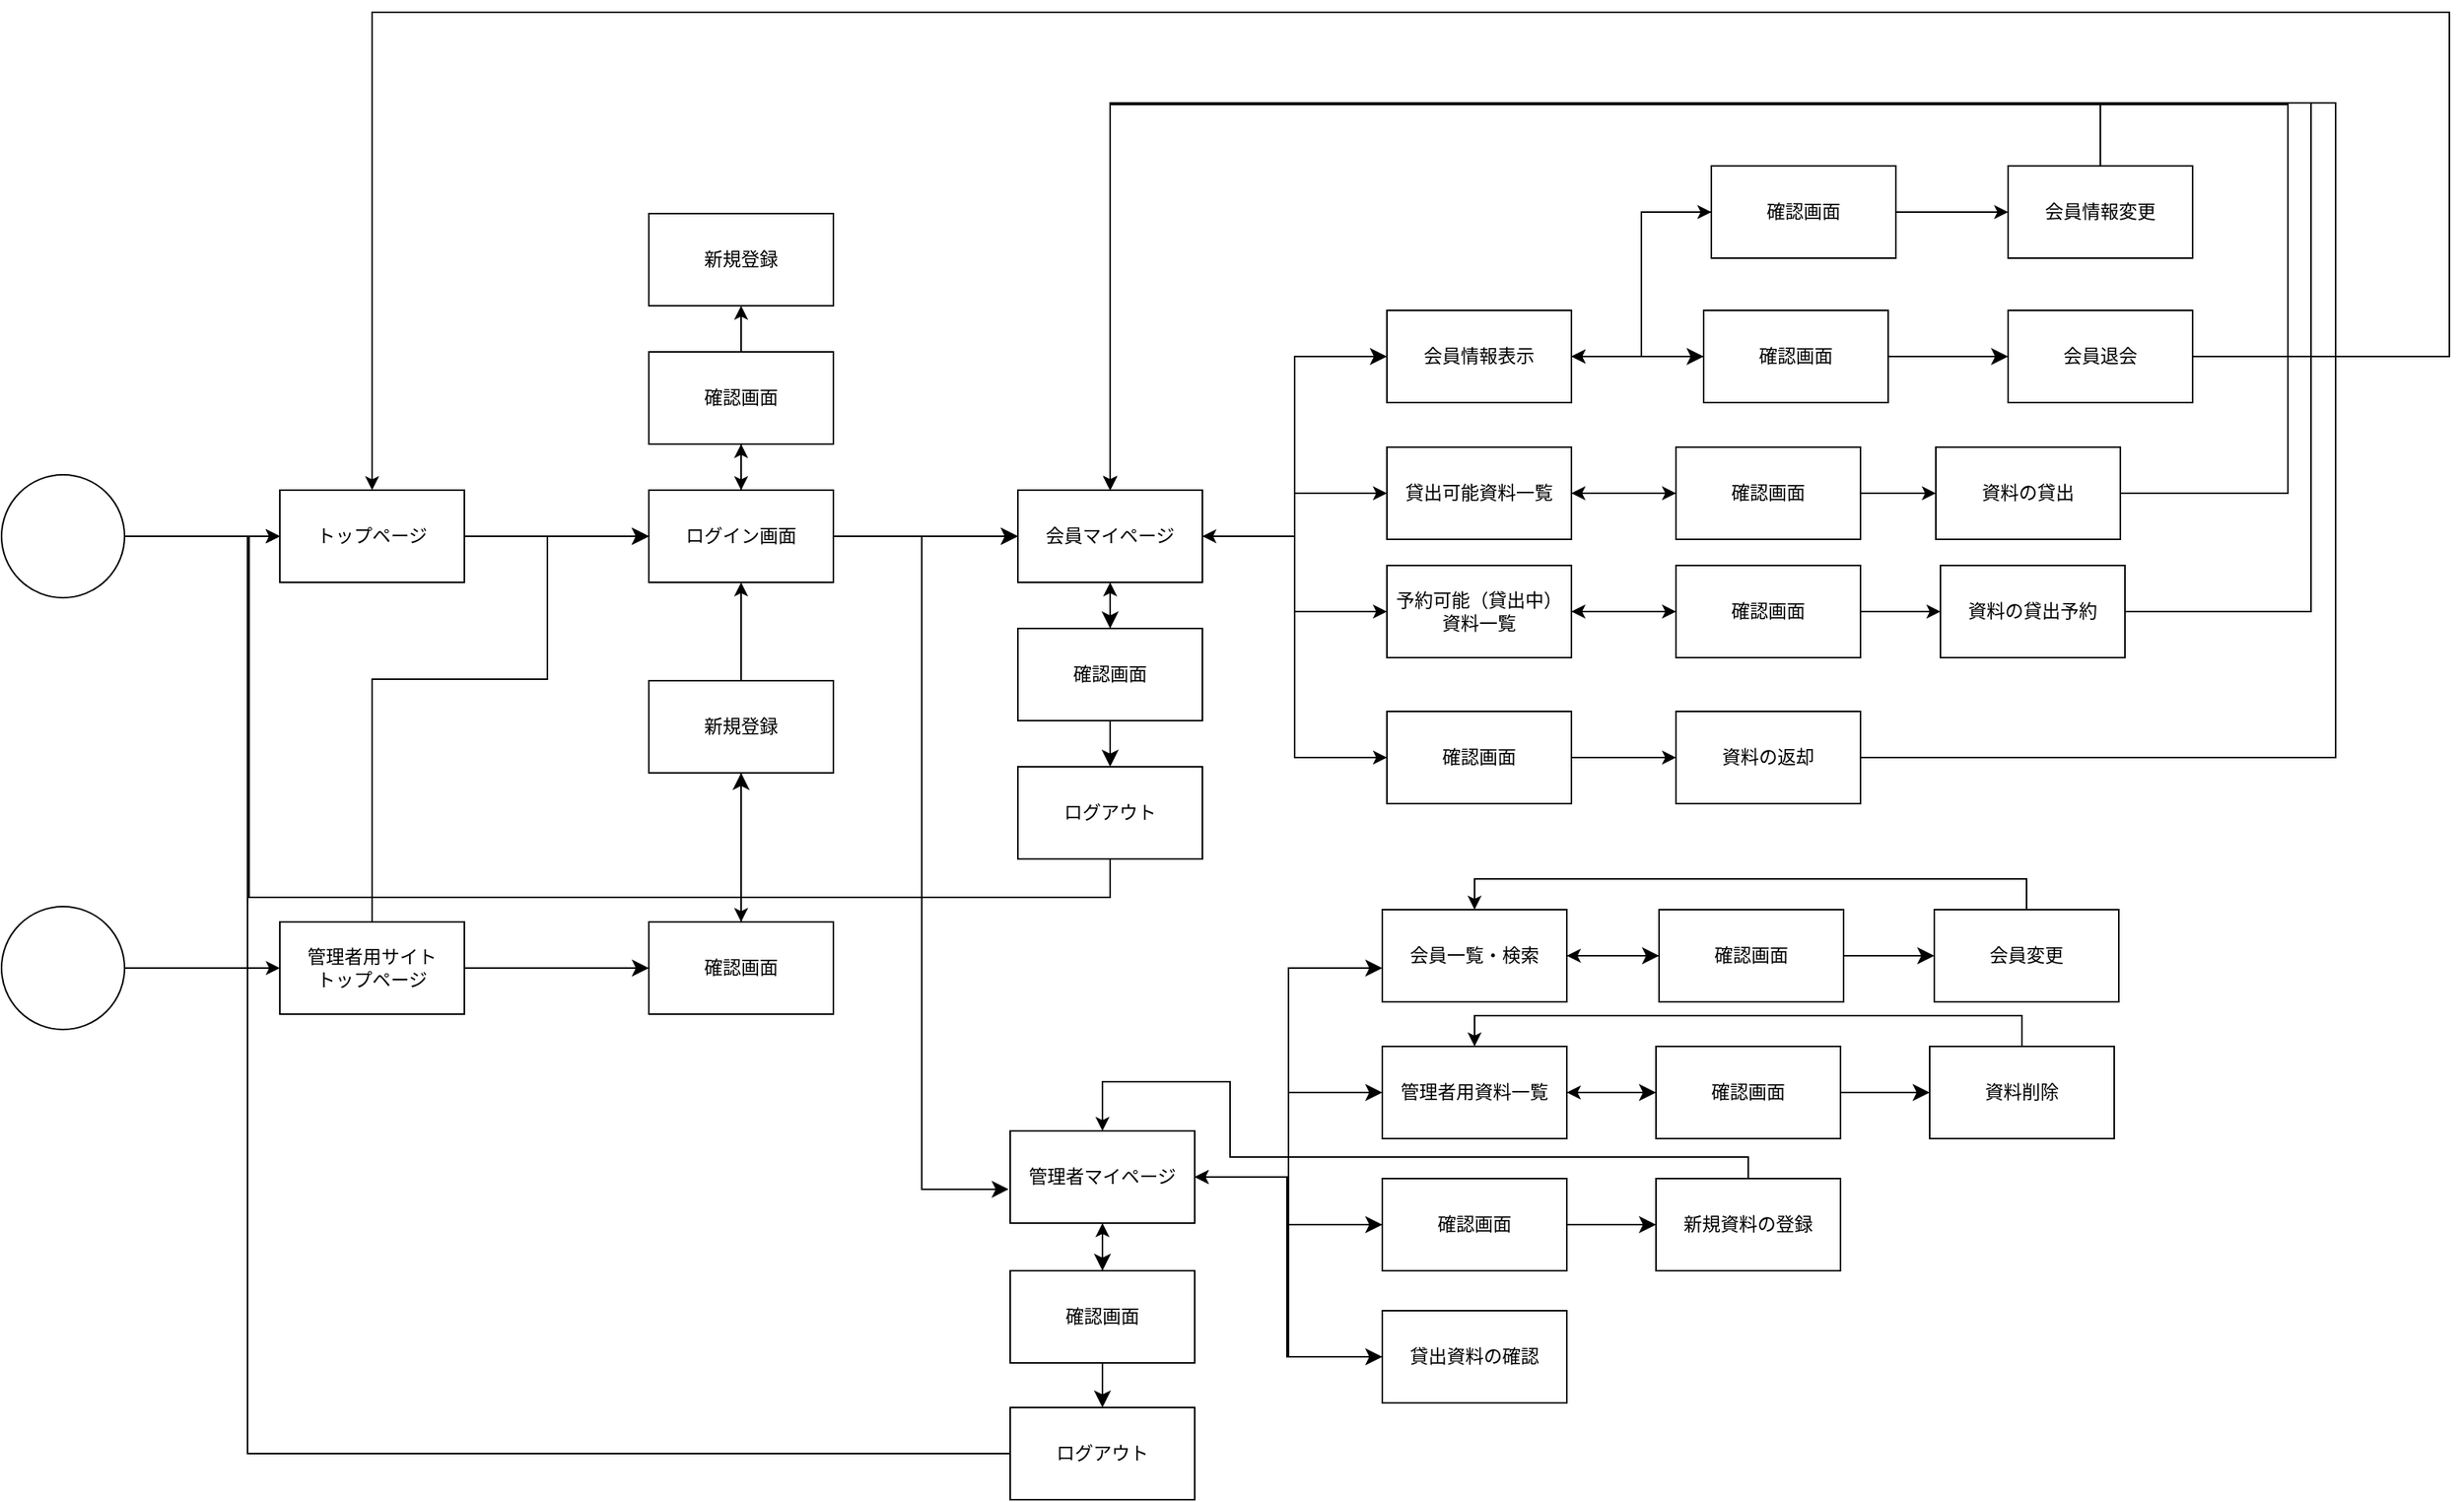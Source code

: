 <mxfile version="26.2.14" pages="2">
  <diagram id="YX1dF4yP9kPAs0JcNRqV" name="ページ2">
    <mxGraphModel dx="2729" dy="1531" grid="0" gridSize="10" guides="1" tooltips="1" connect="1" arrows="1" fold="1" page="0" pageScale="1" pageWidth="827" pageHeight="1169" math="0" shadow="0">
      <root>
        <mxCell id="0" />
        <mxCell id="1" parent="0" />
        <mxCell id="2FRBLxLkD3UA-yYKwbmo-3" value="" style="edgeStyle=none;curved=1;rounded=0;orthogonalLoop=1;jettySize=auto;html=1;fontSize=12;startSize=8;endSize=8;" parent="1" source="2FRBLxLkD3UA-yYKwbmo-1" target="2FRBLxLkD3UA-yYKwbmo-2" edge="1">
          <mxGeometry relative="1" as="geometry" />
        </mxCell>
        <mxCell id="2FRBLxLkD3UA-yYKwbmo-11" value="" style="edgeStyle=none;curved=1;rounded=0;orthogonalLoop=1;jettySize=auto;html=1;fontSize=12;startSize=8;endSize=8;" parent="1" source="2FRBLxLkD3UA-yYKwbmo-1" target="2FRBLxLkD3UA-yYKwbmo-2" edge="1">
          <mxGeometry relative="1" as="geometry" />
        </mxCell>
        <mxCell id="2FRBLxLkD3UA-yYKwbmo-1" value="トップページ" style="rounded=0;whiteSpace=wrap;html=1;" parent="1" vertex="1">
          <mxGeometry x="-105" y="-19" width="120" height="60" as="geometry" />
        </mxCell>
        <mxCell id="2FRBLxLkD3UA-yYKwbmo-5" value="" style="edgeStyle=none;curved=1;rounded=0;orthogonalLoop=1;jettySize=auto;html=1;fontSize=12;startSize=8;endSize=8;" parent="1" source="2FRBLxLkD3UA-yYKwbmo-2" target="2FRBLxLkD3UA-yYKwbmo-4" edge="1">
          <mxGeometry relative="1" as="geometry" />
        </mxCell>
        <mxCell id="2FRBLxLkD3UA-yYKwbmo-10" value="" style="edgeStyle=none;curved=1;rounded=0;orthogonalLoop=1;jettySize=auto;html=1;fontSize=12;startSize=8;endSize=8;" parent="1" source="2FRBLxLkD3UA-yYKwbmo-2" target="2FRBLxLkD3UA-yYKwbmo-4" edge="1">
          <mxGeometry relative="1" as="geometry" />
        </mxCell>
        <mxCell id="CTRfCwyjBmZvlhhYGnhj-38" style="edgeStyle=orthogonalEdgeStyle;rounded=0;orthogonalLoop=1;jettySize=auto;html=1;exitX=0.5;exitY=0;exitDx=0;exitDy=0;entryX=0.5;entryY=1;entryDx=0;entryDy=0;" parent="1" source="2FRBLxLkD3UA-yYKwbmo-2" target="CTRfCwyjBmZvlhhYGnhj-35" edge="1">
          <mxGeometry relative="1" as="geometry" />
        </mxCell>
        <mxCell id="CTRfCwyjBmZvlhhYGnhj-66" style="edgeStyle=orthogonalEdgeStyle;rounded=0;orthogonalLoop=1;jettySize=auto;html=1;entryX=0.5;entryY=0;entryDx=0;entryDy=0;" parent="1" source="2FRBLxLkD3UA-yYKwbmo-19" target="CTRfCwyjBmZvlhhYGnhj-63" edge="1">
          <mxGeometry relative="1" as="geometry" />
        </mxCell>
        <mxCell id="2FRBLxLkD3UA-yYKwbmo-2" value="ログイン画面" style="rounded=0;whiteSpace=wrap;html=1;" parent="1" vertex="1">
          <mxGeometry x="135" y="-19" width="120" height="60" as="geometry" />
        </mxCell>
        <mxCell id="2FRBLxLkD3UA-yYKwbmo-27" style="edgeStyle=orthogonalEdgeStyle;rounded=0;orthogonalLoop=1;jettySize=auto;html=1;entryX=0;entryY=0.5;entryDx=0;entryDy=0;fontSize=12;startSize=8;endSize=8;" parent="1" source="2FRBLxLkD3UA-yYKwbmo-4" target="2FRBLxLkD3UA-yYKwbmo-23" edge="1">
          <mxGeometry relative="1" as="geometry" />
        </mxCell>
        <mxCell id="2FRBLxLkD3UA-yYKwbmo-48" value="" style="edgeStyle=none;curved=1;rounded=0;orthogonalLoop=1;jettySize=auto;html=1;fontSize=12;startSize=8;endSize=8;" parent="1" source="CTRfCwyjBmZvlhhYGnhj-29" target="2FRBLxLkD3UA-yYKwbmo-47" edge="1">
          <mxGeometry relative="1" as="geometry" />
        </mxCell>
        <mxCell id="nkCOuQzr5vi76vkm7VvR-6" style="edgeStyle=orthogonalEdgeStyle;rounded=0;orthogonalLoop=1;jettySize=auto;html=1;entryX=0;entryY=0.5;entryDx=0;entryDy=0;" parent="1" source="2FRBLxLkD3UA-yYKwbmo-4" target="nkCOuQzr5vi76vkm7VvR-5" edge="1">
          <mxGeometry relative="1" as="geometry" />
        </mxCell>
        <mxCell id="CTRfCwyjBmZvlhhYGnhj-4" style="edgeStyle=orthogonalEdgeStyle;rounded=0;orthogonalLoop=1;jettySize=auto;html=1;entryX=0;entryY=0.5;entryDx=0;entryDy=0;" parent="1" source="2FRBLxLkD3UA-yYKwbmo-4" target="CTRfCwyjBmZvlhhYGnhj-3" edge="1">
          <mxGeometry relative="1" as="geometry" />
        </mxCell>
        <mxCell id="CTRfCwyjBmZvlhhYGnhj-33" style="edgeStyle=orthogonalEdgeStyle;rounded=0;orthogonalLoop=1;jettySize=auto;html=1;entryX=0;entryY=0.5;entryDx=0;entryDy=0;" parent="1" source="2FRBLxLkD3UA-yYKwbmo-4" target="CTRfCwyjBmZvlhhYGnhj-31" edge="1">
          <mxGeometry relative="1" as="geometry" />
        </mxCell>
        <mxCell id="2FRBLxLkD3UA-yYKwbmo-4" value="会員マイページ" style="rounded=0;whiteSpace=wrap;html=1;" parent="1" vertex="1">
          <mxGeometry x="375" y="-19" width="120" height="60" as="geometry" />
        </mxCell>
        <mxCell id="2FRBLxLkD3UA-yYKwbmo-29" value="" style="edgeStyle=orthogonalEdgeStyle;rounded=0;orthogonalLoop=1;jettySize=auto;html=1;fontSize=12;startSize=8;endSize=8;" parent="1" source="2FRBLxLkD3UA-yYKwbmo-6" target="2FRBLxLkD3UA-yYKwbmo-28" edge="1">
          <mxGeometry relative="1" as="geometry">
            <Array as="points">
              <mxPoint x="551" y="428" />
              <mxPoint x="551" y="292" />
            </Array>
          </mxGeometry>
        </mxCell>
        <mxCell id="2FRBLxLkD3UA-yYKwbmo-38" value="" style="edgeStyle=orthogonalEdgeStyle;rounded=0;orthogonalLoop=1;jettySize=auto;html=1;fontSize=12;startSize=8;endSize=8;" parent="1" source="CTRfCwyjBmZvlhhYGnhj-21" target="2FRBLxLkD3UA-yYKwbmo-37" edge="1">
          <mxGeometry relative="1" as="geometry" />
        </mxCell>
        <mxCell id="2FRBLxLkD3UA-yYKwbmo-40" value="" style="edgeStyle=orthogonalEdgeStyle;rounded=0;orthogonalLoop=1;jettySize=auto;html=1;fontSize=12;startSize=8;endSize=8;" parent="1" source="2FRBLxLkD3UA-yYKwbmo-6" target="2FRBLxLkD3UA-yYKwbmo-39" edge="1">
          <mxGeometry relative="1" as="geometry">
            <Array as="points">
              <mxPoint x="550" y="428" />
              <mxPoint x="550" y="545" />
            </Array>
          </mxGeometry>
        </mxCell>
        <mxCell id="2FRBLxLkD3UA-yYKwbmo-42" value="" style="edgeStyle=orthogonalEdgeStyle;rounded=0;orthogonalLoop=1;jettySize=auto;html=1;fontSize=12;startSize=8;endSize=8;" parent="1" source="2FRBLxLkD3UA-yYKwbmo-6" target="2FRBLxLkD3UA-yYKwbmo-41" edge="1">
          <mxGeometry relative="1" as="geometry" />
        </mxCell>
        <mxCell id="2FRBLxLkD3UA-yYKwbmo-50" value="" style="edgeStyle=none;curved=1;rounded=0;orthogonalLoop=1;jettySize=auto;html=1;fontSize=12;startSize=8;endSize=8;" parent="1" source="CTRfCwyjBmZvlhhYGnhj-27" target="2FRBLxLkD3UA-yYKwbmo-49" edge="1">
          <mxGeometry relative="1" as="geometry" />
        </mxCell>
        <mxCell id="2FRBLxLkD3UA-yYKwbmo-6" value="管理者マイページ" style="rounded=0;whiteSpace=wrap;html=1;" parent="1" vertex="1">
          <mxGeometry x="370" y="398" width="120" height="60" as="geometry" />
        </mxCell>
        <mxCell id="2FRBLxLkD3UA-yYKwbmo-7" style="edgeStyle=orthogonalEdgeStyle;rounded=0;orthogonalLoop=1;jettySize=auto;html=1;entryX=-0.008;entryY=0.633;entryDx=0;entryDy=0;entryPerimeter=0;fontSize=12;startSize=8;endSize=8;" parent="1" source="2FRBLxLkD3UA-yYKwbmo-2" target="2FRBLxLkD3UA-yYKwbmo-6" edge="1">
          <mxGeometry relative="1" as="geometry" />
        </mxCell>
        <mxCell id="2FRBLxLkD3UA-yYKwbmo-16" value="新規登録" style="rounded=0;whiteSpace=wrap;html=1;" parent="1" vertex="1">
          <mxGeometry x="135" y="-199" width="120" height="60" as="geometry" />
        </mxCell>
        <mxCell id="2FRBLxLkD3UA-yYKwbmo-20" value="" style="edgeStyle=none;curved=1;rounded=0;orthogonalLoop=1;jettySize=auto;html=1;fontSize=12;startSize=8;endSize=8;" parent="1" source="CTRfCwyjBmZvlhhYGnhj-63" target="2FRBLxLkD3UA-yYKwbmo-19" edge="1">
          <mxGeometry relative="1" as="geometry" />
        </mxCell>
        <mxCell id="nkCOuQzr5vi76vkm7VvR-1" style="edgeStyle=orthogonalEdgeStyle;rounded=0;orthogonalLoop=1;jettySize=auto;html=1;entryX=0;entryY=0.5;entryDx=0;entryDy=0;" parent="1" source="2FRBLxLkD3UA-yYKwbmo-18" target="2FRBLxLkD3UA-yYKwbmo-2" edge="1">
          <mxGeometry relative="1" as="geometry">
            <Array as="points">
              <mxPoint x="-45" y="104" />
              <mxPoint x="69" y="104" />
              <mxPoint x="69" y="11" />
            </Array>
          </mxGeometry>
        </mxCell>
        <mxCell id="2FRBLxLkD3UA-yYKwbmo-18" value="管理者用サイト&lt;div&gt;トップページ&lt;/div&gt;" style="rounded=0;whiteSpace=wrap;html=1;" parent="1" vertex="1">
          <mxGeometry x="-105" y="262" width="120" height="60" as="geometry" />
        </mxCell>
        <mxCell id="2FRBLxLkD3UA-yYKwbmo-46" value="" style="edgeStyle=none;curved=1;rounded=0;orthogonalLoop=1;jettySize=auto;html=1;fontSize=12;startSize=8;endSize=8;" parent="1" source="CTRfCwyjBmZvlhhYGnhj-11" target="2FRBLxLkD3UA-yYKwbmo-45" edge="1">
          <mxGeometry relative="1" as="geometry" />
        </mxCell>
        <mxCell id="CTRfCwyjBmZvlhhYGnhj-14" style="edgeStyle=orthogonalEdgeStyle;rounded=0;orthogonalLoop=1;jettySize=auto;html=1;entryX=0;entryY=0.5;entryDx=0;entryDy=0;" parent="1" source="2FRBLxLkD3UA-yYKwbmo-23" target="CTRfCwyjBmZvlhhYGnhj-12" edge="1">
          <mxGeometry relative="1" as="geometry" />
        </mxCell>
        <mxCell id="2FRBLxLkD3UA-yYKwbmo-23" value="会員情報表示" style="rounded=0;whiteSpace=wrap;html=1;" parent="1" vertex="1">
          <mxGeometry x="615" y="-136" width="120" height="60" as="geometry" />
        </mxCell>
        <mxCell id="2FRBLxLkD3UA-yYKwbmo-52" value="" style="edgeStyle=none;curved=1;rounded=0;orthogonalLoop=1;jettySize=auto;html=1;fontSize=12;startSize=8;endSize=8;" parent="1" source="CTRfCwyjBmZvlhhYGnhj-17" target="2FRBLxLkD3UA-yYKwbmo-51" edge="1">
          <mxGeometry relative="1" as="geometry" />
        </mxCell>
        <mxCell id="2FRBLxLkD3UA-yYKwbmo-28" value="会員一覧・検索" style="rounded=0;whiteSpace=wrap;html=1;" parent="1" vertex="1">
          <mxGeometry x="612" y="254" width="120" height="60" as="geometry" />
        </mxCell>
        <mxCell id="JhhtljujzLR8sYzO6Uc7-9" style="edgeStyle=orthogonalEdgeStyle;rounded=0;orthogonalLoop=1;jettySize=auto;html=1;entryX=0.5;entryY=0;entryDx=0;entryDy=0;" edge="1" parent="1" source="2FRBLxLkD3UA-yYKwbmo-30" target="2FRBLxLkD3UA-yYKwbmo-4">
          <mxGeometry relative="1" as="geometry">
            <Array as="points">
              <mxPoint x="1201" y="-17" />
              <mxPoint x="1201" y="-270" />
              <mxPoint x="435" y="-270" />
            </Array>
          </mxGeometry>
        </mxCell>
        <mxCell id="2FRBLxLkD3UA-yYKwbmo-30" value="資料の貸出" style="rounded=0;whiteSpace=wrap;html=1;" parent="1" vertex="1">
          <mxGeometry x="972" y="-47" width="120" height="60" as="geometry" />
        </mxCell>
        <mxCell id="JhhtljujzLR8sYzO6Uc7-6" style="edgeStyle=orthogonalEdgeStyle;rounded=0;orthogonalLoop=1;jettySize=auto;html=1;entryX=0.5;entryY=0;entryDx=0;entryDy=0;" edge="1" parent="1" source="2FRBLxLkD3UA-yYKwbmo-37" target="2FRBLxLkD3UA-yYKwbmo-6">
          <mxGeometry relative="1" as="geometry">
            <Array as="points">
              <mxPoint x="850" y="415" />
              <mxPoint x="513" y="415" />
              <mxPoint x="513" y="366" />
              <mxPoint x="430" y="366" />
            </Array>
          </mxGeometry>
        </mxCell>
        <mxCell id="2FRBLxLkD3UA-yYKwbmo-37" value="新規資料の登録" style="rounded=0;whiteSpace=wrap;html=1;" parent="1" vertex="1">
          <mxGeometry x="790" y="429" width="120" height="60" as="geometry" />
        </mxCell>
        <mxCell id="CTRfCwyjBmZvlhhYGnhj-57" style="edgeStyle=orthogonalEdgeStyle;rounded=0;orthogonalLoop=1;jettySize=auto;html=1;entryX=1;entryY=0.5;entryDx=0;entryDy=0;" parent="1" source="2FRBLxLkD3UA-yYKwbmo-39" target="2FRBLxLkD3UA-yYKwbmo-6" edge="1">
          <mxGeometry relative="1" as="geometry" />
        </mxCell>
        <mxCell id="2FRBLxLkD3UA-yYKwbmo-39" value="貸出資料の確認" style="rounded=0;whiteSpace=wrap;html=1;" parent="1" vertex="1">
          <mxGeometry x="612" y="515" width="120" height="60" as="geometry" />
        </mxCell>
        <mxCell id="2FRBLxLkD3UA-yYKwbmo-54" value="" style="edgeStyle=none;curved=1;rounded=0;orthogonalLoop=1;jettySize=auto;html=1;fontSize=12;startSize=8;endSize=8;" parent="1" source="CTRfCwyjBmZvlhhYGnhj-19" target="2FRBLxLkD3UA-yYKwbmo-53" edge="1">
          <mxGeometry relative="1" as="geometry" />
        </mxCell>
        <mxCell id="2FRBLxLkD3UA-yYKwbmo-41" value="管理者用資料一覧" style="rounded=0;whiteSpace=wrap;html=1;" parent="1" vertex="1">
          <mxGeometry x="612" y="343" width="120" height="60" as="geometry" />
        </mxCell>
        <mxCell id="JhhtljujzLR8sYzO6Uc7-11" style="edgeStyle=orthogonalEdgeStyle;rounded=0;orthogonalLoop=1;jettySize=auto;html=1;entryX=0.5;entryY=0;entryDx=0;entryDy=0;" edge="1" parent="1" source="2FRBLxLkD3UA-yYKwbmo-43" target="2FRBLxLkD3UA-yYKwbmo-4">
          <mxGeometry relative="1" as="geometry">
            <Array as="points">
              <mxPoint x="1079" y="-270" />
              <mxPoint x="435" y="-270" />
            </Array>
          </mxGeometry>
        </mxCell>
        <mxCell id="2FRBLxLkD3UA-yYKwbmo-43" value="会員情報&lt;span style=&quot;background-color: transparent; color: light-dark(rgb(0, 0, 0), rgb(255, 255, 255));&quot;&gt;変更&lt;/span&gt;" style="rounded=0;whiteSpace=wrap;html=1;" parent="1" vertex="1">
          <mxGeometry x="1019" y="-230" width="120" height="60" as="geometry" />
        </mxCell>
        <mxCell id="JhhtljujzLR8sYzO6Uc7-10" style="edgeStyle=orthogonalEdgeStyle;rounded=0;orthogonalLoop=1;jettySize=auto;html=1;entryX=0.5;entryY=0;entryDx=0;entryDy=0;" edge="1" parent="1" source="2FRBLxLkD3UA-yYKwbmo-45" target="2FRBLxLkD3UA-yYKwbmo-1">
          <mxGeometry relative="1" as="geometry">
            <Array as="points">
              <mxPoint x="1306" y="-106" />
              <mxPoint x="1306" y="-330" />
              <mxPoint x="-45" y="-330" />
            </Array>
          </mxGeometry>
        </mxCell>
        <mxCell id="2FRBLxLkD3UA-yYKwbmo-45" value="会員&lt;span style=&quot;background-color: transparent; color: light-dark(rgb(0, 0, 0), rgb(255, 255, 255));&quot;&gt;退会&lt;/span&gt;" style="rounded=0;whiteSpace=wrap;html=1;" parent="1" vertex="1">
          <mxGeometry x="1019" y="-136" width="120" height="60" as="geometry" />
        </mxCell>
        <mxCell id="CTRfCwyjBmZvlhhYGnhj-65" style="edgeStyle=orthogonalEdgeStyle;rounded=0;orthogonalLoop=1;jettySize=auto;html=1;entryX=0;entryY=0.5;entryDx=0;entryDy=0;" parent="1" source="2FRBLxLkD3UA-yYKwbmo-47" target="2FRBLxLkD3UA-yYKwbmo-1" edge="1">
          <mxGeometry relative="1" as="geometry">
            <Array as="points">
              <mxPoint x="435" y="246" />
              <mxPoint x="-125" y="246" />
              <mxPoint x="-125" y="11" />
            </Array>
          </mxGeometry>
        </mxCell>
        <mxCell id="2FRBLxLkD3UA-yYKwbmo-47" value="ログアウト" style="rounded=0;whiteSpace=wrap;html=1;" parent="1" vertex="1">
          <mxGeometry x="375" y="161" width="120" height="60" as="geometry" />
        </mxCell>
        <mxCell id="nkCOuQzr5vi76vkm7VvR-4" style="edgeStyle=orthogonalEdgeStyle;rounded=0;orthogonalLoop=1;jettySize=auto;html=1;" parent="1" source="2FRBLxLkD3UA-yYKwbmo-49" target="2FRBLxLkD3UA-yYKwbmo-1" edge="1">
          <mxGeometry relative="1" as="geometry">
            <Array as="points">
              <mxPoint x="-126" y="608" />
              <mxPoint x="-126" y="11" />
            </Array>
          </mxGeometry>
        </mxCell>
        <mxCell id="2FRBLxLkD3UA-yYKwbmo-49" value="ログアウト" style="rounded=0;whiteSpace=wrap;html=1;" parent="1" vertex="1">
          <mxGeometry x="370" y="578" width="120" height="60" as="geometry" />
        </mxCell>
        <mxCell id="JhhtljujzLR8sYzO6Uc7-4" style="edgeStyle=orthogonalEdgeStyle;rounded=0;orthogonalLoop=1;jettySize=auto;html=1;exitX=0.5;exitY=0;exitDx=0;exitDy=0;entryX=0.5;entryY=0;entryDx=0;entryDy=0;" edge="1" parent="1" source="2FRBLxLkD3UA-yYKwbmo-51" target="2FRBLxLkD3UA-yYKwbmo-28">
          <mxGeometry relative="1" as="geometry" />
        </mxCell>
        <mxCell id="2FRBLxLkD3UA-yYKwbmo-51" value="会員変更" style="rounded=0;whiteSpace=wrap;html=1;" parent="1" vertex="1">
          <mxGeometry x="971" y="254" width="120" height="60" as="geometry" />
        </mxCell>
        <mxCell id="JhhtljujzLR8sYzO6Uc7-5" style="edgeStyle=orthogonalEdgeStyle;rounded=0;orthogonalLoop=1;jettySize=auto;html=1;exitX=0.5;exitY=0;exitDx=0;exitDy=0;entryX=0.5;entryY=0;entryDx=0;entryDy=0;" edge="1" parent="1" source="2FRBLxLkD3UA-yYKwbmo-53" target="2FRBLxLkD3UA-yYKwbmo-41">
          <mxGeometry relative="1" as="geometry" />
        </mxCell>
        <mxCell id="2FRBLxLkD3UA-yYKwbmo-53" value="資料削除" style="rounded=0;whiteSpace=wrap;html=1;" parent="1" vertex="1">
          <mxGeometry x="968" y="343" width="120" height="60" as="geometry" />
        </mxCell>
        <mxCell id="CTRfCwyjBmZvlhhYGnhj-5" style="edgeStyle=orthogonalEdgeStyle;rounded=0;orthogonalLoop=1;jettySize=auto;html=1;entryX=0;entryY=0.5;entryDx=0;entryDy=0;" parent="1" source="nkCOuQzr5vi76vkm7VvR-5" target="CTRfCwyjBmZvlhhYGnhj-1" edge="1">
          <mxGeometry relative="1" as="geometry" />
        </mxCell>
        <mxCell id="nkCOuQzr5vi76vkm7VvR-5" value="貸出可能資料一覧" style="rounded=0;whiteSpace=wrap;html=1;" parent="1" vertex="1">
          <mxGeometry x="615" y="-47" width="120" height="60" as="geometry" />
        </mxCell>
        <mxCell id="JhhtljujzLR8sYzO6Uc7-7" style="edgeStyle=orthogonalEdgeStyle;rounded=0;orthogonalLoop=1;jettySize=auto;html=1;entryX=0.5;entryY=0;entryDx=0;entryDy=0;" edge="1" parent="1" source="nkCOuQzr5vi76vkm7VvR-9" target="2FRBLxLkD3UA-yYKwbmo-4">
          <mxGeometry relative="1" as="geometry">
            <Array as="points">
              <mxPoint x="1232" y="155" />
              <mxPoint x="1232" y="-271" />
              <mxPoint x="435" y="-271" />
            </Array>
          </mxGeometry>
        </mxCell>
        <mxCell id="nkCOuQzr5vi76vkm7VvR-9" value="資料の返却" style="rounded=0;whiteSpace=wrap;html=1;" parent="1" vertex="1">
          <mxGeometry x="803" y="125" width="120" height="60" as="geometry" />
        </mxCell>
        <mxCell id="JhhtljujzLR8sYzO6Uc7-8" style="edgeStyle=orthogonalEdgeStyle;rounded=0;orthogonalLoop=1;jettySize=auto;html=1;entryX=0.5;entryY=0;entryDx=0;entryDy=0;" edge="1" parent="1" source="nkCOuQzr5vi76vkm7VvR-10" target="2FRBLxLkD3UA-yYKwbmo-4">
          <mxGeometry relative="1" as="geometry">
            <Array as="points">
              <mxPoint x="1216" y="60" />
              <mxPoint x="1216" y="-271" />
              <mxPoint x="435" y="-271" />
            </Array>
          </mxGeometry>
        </mxCell>
        <mxCell id="nkCOuQzr5vi76vkm7VvR-10" value="資料の貸出予約" style="rounded=0;whiteSpace=wrap;html=1;" parent="1" vertex="1">
          <mxGeometry x="975" y="30" width="120" height="60" as="geometry" />
        </mxCell>
        <mxCell id="CTRfCwyjBmZvlhhYGnhj-6" value="" style="edgeStyle=orthogonalEdgeStyle;rounded=0;orthogonalLoop=1;jettySize=auto;html=1;" parent="1" source="CTRfCwyjBmZvlhhYGnhj-1" target="2FRBLxLkD3UA-yYKwbmo-30" edge="1">
          <mxGeometry relative="1" as="geometry" />
        </mxCell>
        <mxCell id="CTRfCwyjBmZvlhhYGnhj-43" style="edgeStyle=orthogonalEdgeStyle;rounded=0;orthogonalLoop=1;jettySize=auto;html=1;entryX=1;entryY=0.5;entryDx=0;entryDy=0;" parent="1" source="CTRfCwyjBmZvlhhYGnhj-1" target="nkCOuQzr5vi76vkm7VvR-5" edge="1">
          <mxGeometry relative="1" as="geometry" />
        </mxCell>
        <mxCell id="CTRfCwyjBmZvlhhYGnhj-1" value="確認画面" style="rounded=0;whiteSpace=wrap;html=1;" parent="1" vertex="1">
          <mxGeometry x="803" y="-47" width="120" height="60" as="geometry" />
        </mxCell>
        <mxCell id="CTRfCwyjBmZvlhhYGnhj-8" value="" style="edgeStyle=orthogonalEdgeStyle;rounded=0;orthogonalLoop=1;jettySize=auto;html=1;" parent="1" source="CTRfCwyjBmZvlhhYGnhj-3" target="CTRfCwyjBmZvlhhYGnhj-7" edge="1">
          <mxGeometry relative="1" as="geometry" />
        </mxCell>
        <mxCell id="CTRfCwyjBmZvlhhYGnhj-3" value="予約可能（貸出中）&lt;div&gt;資料一覧&lt;/div&gt;" style="rounded=0;whiteSpace=wrap;html=1;" parent="1" vertex="1">
          <mxGeometry x="615" y="30" width="120" height="60" as="geometry" />
        </mxCell>
        <mxCell id="CTRfCwyjBmZvlhhYGnhj-9" value="" style="edgeStyle=orthogonalEdgeStyle;rounded=0;orthogonalLoop=1;jettySize=auto;html=1;" parent="1" source="CTRfCwyjBmZvlhhYGnhj-7" target="nkCOuQzr5vi76vkm7VvR-10" edge="1">
          <mxGeometry relative="1" as="geometry" />
        </mxCell>
        <mxCell id="CTRfCwyjBmZvlhhYGnhj-44" style="edgeStyle=orthogonalEdgeStyle;rounded=0;orthogonalLoop=1;jettySize=auto;html=1;entryX=1;entryY=0.5;entryDx=0;entryDy=0;" parent="1" source="CTRfCwyjBmZvlhhYGnhj-7" target="CTRfCwyjBmZvlhhYGnhj-3" edge="1">
          <mxGeometry relative="1" as="geometry" />
        </mxCell>
        <mxCell id="CTRfCwyjBmZvlhhYGnhj-7" value="確認画面" style="rounded=0;whiteSpace=wrap;html=1;" parent="1" vertex="1">
          <mxGeometry x="803" y="30" width="120" height="60" as="geometry" />
        </mxCell>
        <mxCell id="CTRfCwyjBmZvlhhYGnhj-15" style="edgeStyle=orthogonalEdgeStyle;rounded=0;orthogonalLoop=1;jettySize=auto;html=1;entryX=0;entryY=0.5;entryDx=0;entryDy=0;" parent="1" source="CTRfCwyjBmZvlhhYGnhj-12" target="2FRBLxLkD3UA-yYKwbmo-43" edge="1">
          <mxGeometry relative="1" as="geometry" />
        </mxCell>
        <mxCell id="CTRfCwyjBmZvlhhYGnhj-41" style="edgeStyle=orthogonalEdgeStyle;rounded=0;orthogonalLoop=1;jettySize=auto;html=1;entryX=1;entryY=0.5;entryDx=0;entryDy=0;" parent="1" source="CTRfCwyjBmZvlhhYGnhj-12" target="2FRBLxLkD3UA-yYKwbmo-23" edge="1">
          <mxGeometry relative="1" as="geometry" />
        </mxCell>
        <mxCell id="CTRfCwyjBmZvlhhYGnhj-12" value="確認画面" style="rounded=0;whiteSpace=wrap;html=1;" parent="1" vertex="1">
          <mxGeometry x="826" y="-230" width="120" height="60" as="geometry" />
        </mxCell>
        <mxCell id="CTRfCwyjBmZvlhhYGnhj-16" value="" style="edgeStyle=none;curved=1;rounded=0;orthogonalLoop=1;jettySize=auto;html=1;fontSize=12;startSize=8;endSize=8;" parent="1" source="2FRBLxLkD3UA-yYKwbmo-23" target="CTRfCwyjBmZvlhhYGnhj-11" edge="1">
          <mxGeometry relative="1" as="geometry">
            <mxPoint x="735" y="-106" as="sourcePoint" />
            <mxPoint x="1019" y="-106" as="targetPoint" />
          </mxGeometry>
        </mxCell>
        <mxCell id="CTRfCwyjBmZvlhhYGnhj-42" style="edgeStyle=orthogonalEdgeStyle;rounded=0;orthogonalLoop=1;jettySize=auto;html=1;entryX=1;entryY=0.5;entryDx=0;entryDy=0;" parent="1" source="CTRfCwyjBmZvlhhYGnhj-11" target="2FRBLxLkD3UA-yYKwbmo-23" edge="1">
          <mxGeometry relative="1" as="geometry" />
        </mxCell>
        <mxCell id="CTRfCwyjBmZvlhhYGnhj-11" value="確認画面" style="rounded=0;whiteSpace=wrap;html=1;" parent="1" vertex="1">
          <mxGeometry x="821" y="-136" width="120" height="60" as="geometry" />
        </mxCell>
        <mxCell id="CTRfCwyjBmZvlhhYGnhj-18" value="" style="edgeStyle=none;curved=1;rounded=0;orthogonalLoop=1;jettySize=auto;html=1;fontSize=12;startSize=8;endSize=8;" parent="1" source="2FRBLxLkD3UA-yYKwbmo-28" target="CTRfCwyjBmZvlhhYGnhj-17" edge="1">
          <mxGeometry relative="1" as="geometry">
            <mxPoint x="732" y="284" as="sourcePoint" />
            <mxPoint x="852" y="284" as="targetPoint" />
          </mxGeometry>
        </mxCell>
        <mxCell id="CTRfCwyjBmZvlhhYGnhj-54" style="edgeStyle=orthogonalEdgeStyle;rounded=0;orthogonalLoop=1;jettySize=auto;html=1;exitX=0;exitY=0.5;exitDx=0;exitDy=0;entryX=1;entryY=0.5;entryDx=0;entryDy=0;" parent="1" source="CTRfCwyjBmZvlhhYGnhj-17" target="2FRBLxLkD3UA-yYKwbmo-28" edge="1">
          <mxGeometry relative="1" as="geometry" />
        </mxCell>
        <mxCell id="CTRfCwyjBmZvlhhYGnhj-17" value="確認画面" style="rounded=0;whiteSpace=wrap;html=1;" parent="1" vertex="1">
          <mxGeometry x="792" y="254" width="120" height="60" as="geometry" />
        </mxCell>
        <mxCell id="CTRfCwyjBmZvlhhYGnhj-20" value="" style="edgeStyle=none;curved=1;rounded=0;orthogonalLoop=1;jettySize=auto;html=1;fontSize=12;startSize=8;endSize=8;" parent="1" source="2FRBLxLkD3UA-yYKwbmo-41" target="CTRfCwyjBmZvlhhYGnhj-19" edge="1">
          <mxGeometry relative="1" as="geometry">
            <mxPoint x="732" y="373" as="sourcePoint" />
            <mxPoint x="968" y="373" as="targetPoint" />
          </mxGeometry>
        </mxCell>
        <mxCell id="CTRfCwyjBmZvlhhYGnhj-55" style="edgeStyle=orthogonalEdgeStyle;rounded=0;orthogonalLoop=1;jettySize=auto;html=1;exitX=0;exitY=0.5;exitDx=0;exitDy=0;entryX=1;entryY=0.5;entryDx=0;entryDy=0;" parent="1" source="CTRfCwyjBmZvlhhYGnhj-19" target="2FRBLxLkD3UA-yYKwbmo-41" edge="1">
          <mxGeometry relative="1" as="geometry" />
        </mxCell>
        <mxCell id="CTRfCwyjBmZvlhhYGnhj-19" value="確認画面" style="rounded=0;whiteSpace=wrap;html=1;" parent="1" vertex="1">
          <mxGeometry x="790" y="343" width="120" height="60" as="geometry" />
        </mxCell>
        <mxCell id="CTRfCwyjBmZvlhhYGnhj-22" value="" style="edgeStyle=orthogonalEdgeStyle;rounded=0;orthogonalLoop=1;jettySize=auto;html=1;fontSize=12;startSize=8;endSize=8;" parent="1" source="2FRBLxLkD3UA-yYKwbmo-6" target="CTRfCwyjBmZvlhhYGnhj-21" edge="1">
          <mxGeometry relative="1" as="geometry">
            <mxPoint x="490" y="428" as="sourcePoint" />
            <mxPoint x="612" y="459" as="targetPoint" />
          </mxGeometry>
        </mxCell>
        <mxCell id="CTRfCwyjBmZvlhhYGnhj-59" style="edgeStyle=orthogonalEdgeStyle;rounded=0;orthogonalLoop=1;jettySize=auto;html=1;exitX=0;exitY=0.5;exitDx=0;exitDy=0;" parent="1" source="CTRfCwyjBmZvlhhYGnhj-21" target="2FRBLxLkD3UA-yYKwbmo-6" edge="1">
          <mxGeometry relative="1" as="geometry" />
        </mxCell>
        <mxCell id="CTRfCwyjBmZvlhhYGnhj-21" value="確認画面" style="rounded=0;whiteSpace=wrap;html=1;" parent="1" vertex="1">
          <mxGeometry x="612" y="429" width="120" height="60" as="geometry" />
        </mxCell>
        <mxCell id="CTRfCwyjBmZvlhhYGnhj-28" value="" style="edgeStyle=none;curved=1;rounded=0;orthogonalLoop=1;jettySize=auto;html=1;fontSize=12;startSize=8;endSize=8;" parent="1" source="2FRBLxLkD3UA-yYKwbmo-6" target="CTRfCwyjBmZvlhhYGnhj-27" edge="1">
          <mxGeometry relative="1" as="geometry">
            <mxPoint x="430" y="458" as="sourcePoint" />
            <mxPoint x="430" y="578" as="targetPoint" />
          </mxGeometry>
        </mxCell>
        <mxCell id="CTRfCwyjBmZvlhhYGnhj-58" style="edgeStyle=orthogonalEdgeStyle;rounded=0;orthogonalLoop=1;jettySize=auto;html=1;exitX=0.5;exitY=0;exitDx=0;exitDy=0;entryX=0.5;entryY=1;entryDx=0;entryDy=0;" parent="1" source="CTRfCwyjBmZvlhhYGnhj-27" target="2FRBLxLkD3UA-yYKwbmo-6" edge="1">
          <mxGeometry relative="1" as="geometry" />
        </mxCell>
        <mxCell id="CTRfCwyjBmZvlhhYGnhj-27" value="確認画面" style="rounded=0;whiteSpace=wrap;html=1;" parent="1" vertex="1">
          <mxGeometry x="370" y="489" width="120" height="60" as="geometry" />
        </mxCell>
        <mxCell id="CTRfCwyjBmZvlhhYGnhj-30" value="" style="edgeStyle=none;curved=1;rounded=0;orthogonalLoop=1;jettySize=auto;html=1;fontSize=12;startSize=8;endSize=8;" parent="1" source="2FRBLxLkD3UA-yYKwbmo-4" target="CTRfCwyjBmZvlhhYGnhj-29" edge="1">
          <mxGeometry relative="1" as="geometry">
            <mxPoint x="435" y="41" as="sourcePoint" />
            <mxPoint x="435" y="161" as="targetPoint" />
          </mxGeometry>
        </mxCell>
        <mxCell id="CTRfCwyjBmZvlhhYGnhj-62" style="edgeStyle=orthogonalEdgeStyle;rounded=0;orthogonalLoop=1;jettySize=auto;html=1;exitX=0.5;exitY=0;exitDx=0;exitDy=0;entryX=0.5;entryY=1;entryDx=0;entryDy=0;" parent="1" source="CTRfCwyjBmZvlhhYGnhj-29" target="2FRBLxLkD3UA-yYKwbmo-4" edge="1">
          <mxGeometry relative="1" as="geometry" />
        </mxCell>
        <mxCell id="CTRfCwyjBmZvlhhYGnhj-29" value="確認画面" style="rounded=0;whiteSpace=wrap;html=1;" parent="1" vertex="1">
          <mxGeometry x="375" y="71" width="120" height="60" as="geometry" />
        </mxCell>
        <mxCell id="CTRfCwyjBmZvlhhYGnhj-60" value="" style="edgeStyle=orthogonalEdgeStyle;rounded=0;orthogonalLoop=1;jettySize=auto;html=1;" parent="1" source="CTRfCwyjBmZvlhhYGnhj-31" target="nkCOuQzr5vi76vkm7VvR-9" edge="1">
          <mxGeometry relative="1" as="geometry" />
        </mxCell>
        <mxCell id="CTRfCwyjBmZvlhhYGnhj-61" style="edgeStyle=orthogonalEdgeStyle;rounded=0;orthogonalLoop=1;jettySize=auto;html=1;exitX=0;exitY=0.5;exitDx=0;exitDy=0;entryX=1;entryY=0.5;entryDx=0;entryDy=0;" parent="1" source="CTRfCwyjBmZvlhhYGnhj-31" target="2FRBLxLkD3UA-yYKwbmo-4" edge="1">
          <mxGeometry relative="1" as="geometry" />
        </mxCell>
        <mxCell id="CTRfCwyjBmZvlhhYGnhj-31" value="確認画面" style="rounded=0;whiteSpace=wrap;html=1;" parent="1" vertex="1">
          <mxGeometry x="615" y="125" width="120" height="60" as="geometry" />
        </mxCell>
        <mxCell id="CTRfCwyjBmZvlhhYGnhj-37" style="edgeStyle=orthogonalEdgeStyle;rounded=0;orthogonalLoop=1;jettySize=auto;html=1;exitX=0.5;exitY=0;exitDx=0;exitDy=0;entryX=0.5;entryY=1;entryDx=0;entryDy=0;" parent="1" source="CTRfCwyjBmZvlhhYGnhj-35" target="2FRBLxLkD3UA-yYKwbmo-16" edge="1">
          <mxGeometry relative="1" as="geometry" />
        </mxCell>
        <mxCell id="CTRfCwyjBmZvlhhYGnhj-39" style="edgeStyle=orthogonalEdgeStyle;rounded=0;orthogonalLoop=1;jettySize=auto;html=1;exitX=0.5;exitY=1;exitDx=0;exitDy=0;entryX=0.5;entryY=0;entryDx=0;entryDy=0;" parent="1" source="CTRfCwyjBmZvlhhYGnhj-35" target="2FRBLxLkD3UA-yYKwbmo-2" edge="1">
          <mxGeometry relative="1" as="geometry" />
        </mxCell>
        <mxCell id="CTRfCwyjBmZvlhhYGnhj-35" value="確認画面" style="rounded=0;whiteSpace=wrap;html=1;" parent="1" vertex="1">
          <mxGeometry x="135" y="-109" width="120" height="60" as="geometry" />
        </mxCell>
        <mxCell id="CTRfCwyjBmZvlhhYGnhj-64" value="" style="edgeStyle=none;curved=1;rounded=0;orthogonalLoop=1;jettySize=auto;html=1;entryX=0.5;entryY=1;entryDx=0;entryDy=0;fontSize=12;startSize=8;endSize=8;" parent="1" source="2FRBLxLkD3UA-yYKwbmo-19" target="CTRfCwyjBmZvlhhYGnhj-63" edge="1">
          <mxGeometry relative="1" as="geometry">
            <mxPoint x="195" y="262" as="sourcePoint" />
            <mxPoint x="195" y="41" as="targetPoint" />
          </mxGeometry>
        </mxCell>
        <mxCell id="JhhtljujzLR8sYzO6Uc7-1" value="" style="edgeStyle=none;curved=1;rounded=0;orthogonalLoop=1;jettySize=auto;html=1;fontSize=12;startSize=8;endSize=8;" edge="1" parent="1" source="2FRBLxLkD3UA-yYKwbmo-18" target="CTRfCwyjBmZvlhhYGnhj-63">
          <mxGeometry relative="1" as="geometry">
            <mxPoint x="15" y="292" as="sourcePoint" />
            <mxPoint x="135" y="292" as="targetPoint" />
          </mxGeometry>
        </mxCell>
        <mxCell id="CTRfCwyjBmZvlhhYGnhj-63" value="確認画面" style="rounded=0;whiteSpace=wrap;html=1;" parent="1" vertex="1">
          <mxGeometry x="135" y="262" width="120" height="60" as="geometry" />
        </mxCell>
        <mxCell id="JhhtljujzLR8sYzO6Uc7-3" style="edgeStyle=orthogonalEdgeStyle;rounded=0;orthogonalLoop=1;jettySize=auto;html=1;entryX=0.5;entryY=1;entryDx=0;entryDy=0;" edge="1" parent="1" source="2FRBLxLkD3UA-yYKwbmo-19" target="2FRBLxLkD3UA-yYKwbmo-2">
          <mxGeometry relative="1" as="geometry" />
        </mxCell>
        <mxCell id="2FRBLxLkD3UA-yYKwbmo-19" value="新規登録" style="rounded=0;whiteSpace=wrap;html=1;" parent="1" vertex="1">
          <mxGeometry x="135" y="105" width="120" height="60" as="geometry" />
        </mxCell>
        <mxCell id="JhhtljujzLR8sYzO6Uc7-13" value="" style="edgeStyle=orthogonalEdgeStyle;rounded=0;orthogonalLoop=1;jettySize=auto;html=1;" edge="1" parent="1" source="JhhtljujzLR8sYzO6Uc7-12" target="2FRBLxLkD3UA-yYKwbmo-1">
          <mxGeometry relative="1" as="geometry" />
        </mxCell>
        <mxCell id="JhhtljujzLR8sYzO6Uc7-12" value="" style="ellipse;whiteSpace=wrap;html=1;aspect=fixed;" vertex="1" parent="1">
          <mxGeometry x="-286" y="-29" width="80" height="80" as="geometry" />
        </mxCell>
        <mxCell id="JhhtljujzLR8sYzO6Uc7-15" value="" style="edgeStyle=orthogonalEdgeStyle;rounded=0;orthogonalLoop=1;jettySize=auto;html=1;" edge="1" parent="1" source="JhhtljujzLR8sYzO6Uc7-14" target="2FRBLxLkD3UA-yYKwbmo-18">
          <mxGeometry relative="1" as="geometry" />
        </mxCell>
        <mxCell id="JhhtljujzLR8sYzO6Uc7-14" value="" style="ellipse;whiteSpace=wrap;html=1;aspect=fixed;" vertex="1" parent="1">
          <mxGeometry x="-286" y="252" width="80" height="80" as="geometry" />
        </mxCell>
      </root>
    </mxGraphModel>
  </diagram>
  <diagram name="ページ1" id="L8ZqXSRwJBpTcXRmO-iJ">
    <mxGraphModel dx="1281" dy="622" grid="1" gridSize="10" guides="1" tooltips="1" connect="1" arrows="1" fold="1" page="1" pageScale="1" pageWidth="827" pageHeight="1169" math="0" shadow="0">
      <root>
        <mxCell id="0" />
        <mxCell id="1" parent="0" />
        <mxCell id="aPx87Mn9g9rZP3iYC0P0-1" value="在庫台帳" style="swimlane;fontStyle=0;childLayout=stackLayout;horizontal=1;startSize=26;fillColor=none;horizontalStack=0;resizeParent=1;resizeParentMax=0;resizeLast=0;collapsible=1;marginBottom=0;whiteSpace=wrap;html=1;" parent="1" vertex="1">
          <mxGeometry x="540" y="180" width="140" height="156" as="geometry" />
        </mxCell>
        <mxCell id="aPx87Mn9g9rZP3iYC0P0-2" value="資料ID" style="text;strokeColor=none;fillColor=none;align=left;verticalAlign=top;spacingLeft=4;spacingRight=4;overflow=hidden;rotatable=0;points=[[0,0.5],[1,0.5]];portConstraint=eastwest;whiteSpace=wrap;html=1;" parent="aPx87Mn9g9rZP3iYC0P0-1" vertex="1">
          <mxGeometry y="26" width="140" height="26" as="geometry" />
        </mxCell>
        <mxCell id="aPx87Mn9g9rZP3iYC0P0-3" value="ISBN番号" style="text;strokeColor=none;fillColor=none;align=left;verticalAlign=top;spacingLeft=4;spacingRight=4;overflow=hidden;rotatable=0;points=[[0,0.5],[1,0.5]];portConstraint=eastwest;whiteSpace=wrap;html=1;" parent="aPx87Mn9g9rZP3iYC0P0-1" vertex="1">
          <mxGeometry y="52" width="140" height="26" as="geometry" />
        </mxCell>
        <mxCell id="aPx87Mn9g9rZP3iYC0P0-30" value="資料名" style="text;strokeColor=none;fillColor=none;align=left;verticalAlign=top;spacingLeft=4;spacingRight=4;overflow=hidden;rotatable=0;points=[[0,0.5],[1,0.5]];portConstraint=eastwest;whiteSpace=wrap;html=1;" parent="aPx87Mn9g9rZP3iYC0P0-1" vertex="1">
          <mxGeometry y="78" width="140" height="26" as="geometry" />
        </mxCell>
        <mxCell id="aPx87Mn9g9rZP3iYC0P0-31" value="入荷年月日" style="text;strokeColor=none;fillColor=none;align=left;verticalAlign=top;spacingLeft=4;spacingRight=4;overflow=hidden;rotatable=0;points=[[0,0.5],[1,0.5]];portConstraint=eastwest;whiteSpace=wrap;html=1;" parent="aPx87Mn9g9rZP3iYC0P0-1" vertex="1">
          <mxGeometry y="104" width="140" height="26" as="geometry" />
        </mxCell>
        <mxCell id="aPx87Mn9g9rZP3iYC0P0-4" value="廃棄年月日" style="text;strokeColor=none;fillColor=none;align=left;verticalAlign=top;spacingLeft=4;spacingRight=4;overflow=hidden;rotatable=0;points=[[0,0.5],[1,0.5]];portConstraint=eastwest;whiteSpace=wrap;html=1;" parent="aPx87Mn9g9rZP3iYC0P0-1" vertex="1">
          <mxGeometry y="130" width="140" height="26" as="geometry" />
        </mxCell>
        <mxCell id="aPx87Mn9g9rZP3iYC0P0-56" style="edgeStyle=orthogonalEdgeStyle;rounded=0;orthogonalLoop=1;jettySize=auto;html=1;entryX=0;entryY=0.5;entryDx=0;entryDy=0;" parent="1" source="aPx87Mn9g9rZP3iYC0P0-5" target="aPx87Mn9g9rZP3iYC0P0-3" edge="1">
          <mxGeometry relative="1" as="geometry">
            <Array as="points">
              <mxPoint x="520" y="433" />
              <mxPoint x="520" y="245" />
            </Array>
          </mxGeometry>
        </mxCell>
        <mxCell id="aPx87Mn9g9rZP3iYC0P0-5" value="予約台帳" style="swimlane;fontStyle=0;childLayout=stackLayout;horizontal=1;startSize=26;fillColor=none;horizontalStack=0;resizeParent=1;resizeParentMax=0;resizeLast=0;collapsible=1;marginBottom=0;whiteSpace=wrap;html=1;" parent="1" vertex="1">
          <mxGeometry x="344" y="368" width="140" height="130" as="geometry" />
        </mxCell>
        <mxCell id="aPx87Mn9g9rZP3iYC0P0-6" value="会員ID" style="text;strokeColor=none;fillColor=none;align=left;verticalAlign=top;spacingLeft=4;spacingRight=4;overflow=hidden;rotatable=0;points=[[0,0.5],[1,0.5]];portConstraint=eastwest;whiteSpace=wrap;html=1;" parent="aPx87Mn9g9rZP3iYC0P0-5" vertex="1">
          <mxGeometry y="26" width="140" height="26" as="geometry" />
        </mxCell>
        <mxCell id="aPx87Mn9g9rZP3iYC0P0-7" value="ISBN番号" style="text;strokeColor=none;fillColor=none;align=left;verticalAlign=top;spacingLeft=4;spacingRight=4;overflow=hidden;rotatable=0;points=[[0,0.5],[1,0.5]];portConstraint=eastwest;whiteSpace=wrap;html=1;" parent="aPx87Mn9g9rZP3iYC0P0-5" vertex="1">
          <mxGeometry y="52" width="140" height="26" as="geometry" />
        </mxCell>
        <mxCell id="aPx87Mn9g9rZP3iYC0P0-38" value="予約年月日" style="text;strokeColor=none;fillColor=none;align=left;verticalAlign=top;spacingLeft=4;spacingRight=4;overflow=hidden;rotatable=0;points=[[0,0.5],[1,0.5]];portConstraint=eastwest;whiteSpace=wrap;html=1;" parent="aPx87Mn9g9rZP3iYC0P0-5" vertex="1">
          <mxGeometry y="78" width="140" height="26" as="geometry" />
        </mxCell>
        <mxCell id="aPx87Mn9g9rZP3iYC0P0-8" value="確保資料済み資料ID" style="text;strokeColor=none;fillColor=none;align=left;verticalAlign=top;spacingLeft=4;spacingRight=4;overflow=hidden;rotatable=0;points=[[0,0.5],[1,0.5]];portConstraint=eastwest;whiteSpace=wrap;html=1;" parent="aPx87Mn9g9rZP3iYC0P0-5" vertex="1">
          <mxGeometry y="104" width="140" height="26" as="geometry" />
        </mxCell>
        <mxCell id="aPx87Mn9g9rZP3iYC0P0-13" value="資料目録" style="swimlane;fontStyle=0;childLayout=stackLayout;horizontal=1;startSize=26;fillColor=none;horizontalStack=0;resizeParent=1;resizeParentMax=0;resizeLast=0;collapsible=1;marginBottom=0;whiteSpace=wrap;html=1;" parent="1" vertex="1">
          <mxGeometry x="540" y="360" width="140" height="208" as="geometry" />
        </mxCell>
        <mxCell id="aPx87Mn9g9rZP3iYC0P0-14" value="ISBN番号" style="text;strokeColor=none;fillColor=none;align=left;verticalAlign=top;spacingLeft=4;spacingRight=4;overflow=hidden;rotatable=0;points=[[0,0.5],[1,0.5]];portConstraint=eastwest;whiteSpace=wrap;html=1;" parent="aPx87Mn9g9rZP3iYC0P0-13" vertex="1">
          <mxGeometry y="26" width="140" height="26" as="geometry" />
        </mxCell>
        <mxCell id="aPx87Mn9g9rZP3iYC0P0-15" value="資料名" style="text;strokeColor=none;fillColor=none;align=left;verticalAlign=top;spacingLeft=4;spacingRight=4;overflow=hidden;rotatable=0;points=[[0,0.5],[1,0.5]];portConstraint=eastwest;whiteSpace=wrap;html=1;" parent="aPx87Mn9g9rZP3iYC0P0-13" vertex="1">
          <mxGeometry y="52" width="140" height="26" as="geometry" />
        </mxCell>
        <mxCell id="aPx87Mn9g9rZP3iYC0P0-32" value="分類コード" style="text;strokeColor=none;fillColor=none;align=left;verticalAlign=top;spacingLeft=4;spacingRight=4;overflow=hidden;rotatable=0;points=[[0,0.5],[1,0.5]];portConstraint=eastwest;whiteSpace=wrap;html=1;" parent="aPx87Mn9g9rZP3iYC0P0-13" vertex="1">
          <mxGeometry y="78" width="140" height="26" as="geometry" />
        </mxCell>
        <mxCell id="aPx87Mn9g9rZP3iYC0P0-33" value="著者" style="text;strokeColor=none;fillColor=none;align=left;verticalAlign=top;spacingLeft=4;spacingRight=4;overflow=hidden;rotatable=0;points=[[0,0.5],[1,0.5]];portConstraint=eastwest;whiteSpace=wrap;html=1;" parent="aPx87Mn9g9rZP3iYC0P0-13" vertex="1">
          <mxGeometry y="104" width="140" height="26" as="geometry" />
        </mxCell>
        <mxCell id="aPx87Mn9g9rZP3iYC0P0-34" value="出版社" style="text;strokeColor=none;fillColor=none;align=left;verticalAlign=top;spacingLeft=4;spacingRight=4;overflow=hidden;rotatable=0;points=[[0,0.5],[1,0.5]];portConstraint=eastwest;whiteSpace=wrap;html=1;" parent="aPx87Mn9g9rZP3iYC0P0-13" vertex="1">
          <mxGeometry y="130" width="140" height="26" as="geometry" />
        </mxCell>
        <mxCell id="aPx87Mn9g9rZP3iYC0P0-35" value="出版日" style="text;strokeColor=none;fillColor=none;align=left;verticalAlign=top;spacingLeft=4;spacingRight=4;overflow=hidden;rotatable=0;points=[[0,0.5],[1,0.5]];portConstraint=eastwest;whiteSpace=wrap;html=1;" parent="aPx87Mn9g9rZP3iYC0P0-13" vertex="1">
          <mxGeometry y="156" width="140" height="26" as="geometry" />
        </mxCell>
        <mxCell id="aPx87Mn9g9rZP3iYC0P0-16" value="資料ID" style="text;strokeColor=none;fillColor=none;align=left;verticalAlign=top;spacingLeft=4;spacingRight=4;overflow=hidden;rotatable=0;points=[[0,0.5],[1,0.5]];portConstraint=eastwest;whiteSpace=wrap;html=1;" parent="aPx87Mn9g9rZP3iYC0P0-13" vertex="1">
          <mxGeometry y="182" width="140" height="26" as="geometry" />
        </mxCell>
        <mxCell id="aPx87Mn9g9rZP3iYC0P0-17" value="会員台帳" style="swimlane;fontStyle=0;childLayout=stackLayout;horizontal=1;startSize=26;fillColor=none;horizontalStack=0;resizeParent=1;resizeParentMax=0;resizeLast=0;collapsible=1;marginBottom=0;whiteSpace=wrap;html=1;" parent="1" vertex="1">
          <mxGeometry x="150" y="180" width="140" height="260" as="geometry">
            <mxRectangle x="150" y="180" width="90" height="30" as="alternateBounds" />
          </mxGeometry>
        </mxCell>
        <mxCell id="aPx87Mn9g9rZP3iYC0P0-18" value="会員ID" style="text;strokeColor=none;fillColor=none;align=left;verticalAlign=top;spacingLeft=4;spacingRight=4;overflow=hidden;rotatable=0;points=[[0,0.5],[1,0.5]];portConstraint=eastwest;whiteSpace=wrap;html=1;" parent="aPx87Mn9g9rZP3iYC0P0-17" vertex="1">
          <mxGeometry y="26" width="140" height="26" as="geometry" />
        </mxCell>
        <mxCell id="aPx87Mn9g9rZP3iYC0P0-19" value="氏名" style="text;strokeColor=none;fillColor=none;align=left;verticalAlign=top;spacingLeft=4;spacingRight=4;overflow=hidden;rotatable=0;points=[[0,0.5],[1,0.5]];portConstraint=eastwest;whiteSpace=wrap;html=1;" parent="aPx87Mn9g9rZP3iYC0P0-17" vertex="1">
          <mxGeometry y="52" width="140" height="26" as="geometry" />
        </mxCell>
        <mxCell id="aPx87Mn9g9rZP3iYC0P0-62" value="郵便番号" style="text;strokeColor=none;fillColor=none;align=left;verticalAlign=top;spacingLeft=4;spacingRight=4;overflow=hidden;rotatable=0;points=[[0,0.5],[1,0.5]];portConstraint=eastwest;whiteSpace=wrap;html=1;" parent="aPx87Mn9g9rZP3iYC0P0-17" vertex="1">
          <mxGeometry y="78" width="140" height="26" as="geometry" />
        </mxCell>
        <mxCell id="aPx87Mn9g9rZP3iYC0P0-25" value="住所" style="text;strokeColor=none;fillColor=none;align=left;verticalAlign=top;spacingLeft=4;spacingRight=4;overflow=hidden;rotatable=0;points=[[0,0.5],[1,0.5]];portConstraint=eastwest;whiteSpace=wrap;html=1;" parent="aPx87Mn9g9rZP3iYC0P0-17" vertex="1">
          <mxGeometry y="104" width="140" height="26" as="geometry" />
        </mxCell>
        <mxCell id="aPx87Mn9g9rZP3iYC0P0-28" value="電話番号" style="text;strokeColor=none;fillColor=none;align=left;verticalAlign=top;spacingLeft=4;spacingRight=4;overflow=hidden;rotatable=0;points=[[0,0.5],[1,0.5]];portConstraint=eastwest;whiteSpace=wrap;html=1;" parent="aPx87Mn9g9rZP3iYC0P0-17" vertex="1">
          <mxGeometry y="130" width="140" height="26" as="geometry" />
        </mxCell>
        <mxCell id="aPx87Mn9g9rZP3iYC0P0-29" value="EMail" style="text;strokeColor=none;fillColor=none;align=left;verticalAlign=top;spacingLeft=4;spacingRight=4;overflow=hidden;rotatable=0;points=[[0,0.5],[1,0.5]];portConstraint=eastwest;whiteSpace=wrap;html=1;" parent="aPx87Mn9g9rZP3iYC0P0-17" vertex="1">
          <mxGeometry y="156" width="140" height="26" as="geometry" />
        </mxCell>
        <mxCell id="aPx87Mn9g9rZP3iYC0P0-26" value="生年月日" style="text;strokeColor=none;fillColor=none;align=left;verticalAlign=top;spacingLeft=4;spacingRight=4;overflow=hidden;rotatable=0;points=[[0,0.5],[1,0.5]];portConstraint=eastwest;whiteSpace=wrap;html=1;" parent="aPx87Mn9g9rZP3iYC0P0-17" vertex="1">
          <mxGeometry y="182" width="140" height="26" as="geometry" />
        </mxCell>
        <mxCell id="aPx87Mn9g9rZP3iYC0P0-27" value="入会年月日" style="text;strokeColor=none;fillColor=none;align=left;verticalAlign=top;spacingLeft=4;spacingRight=4;overflow=hidden;rotatable=0;points=[[0,0.5],[1,0.5]];portConstraint=eastwest;whiteSpace=wrap;html=1;" parent="aPx87Mn9g9rZP3iYC0P0-17" vertex="1">
          <mxGeometry y="208" width="140" height="26" as="geometry" />
        </mxCell>
        <mxCell id="aPx87Mn9g9rZP3iYC0P0-20" value="退会年月日" style="text;strokeColor=none;fillColor=none;align=left;verticalAlign=top;spacingLeft=4;spacingRight=4;overflow=hidden;rotatable=0;points=[[0,0.5],[1,0.5]];portConstraint=eastwest;whiteSpace=wrap;html=1;" parent="aPx87Mn9g9rZP3iYC0P0-17" vertex="1">
          <mxGeometry y="234" width="140" height="26" as="geometry" />
        </mxCell>
        <mxCell id="aPx87Mn9g9rZP3iYC0P0-21" value="貸出台帳" style="swimlane;fontStyle=0;childLayout=stackLayout;horizontal=1;startSize=26;fillColor=none;horizontalStack=0;resizeParent=1;resizeParentMax=0;resizeLast=0;collapsible=1;marginBottom=0;whiteSpace=wrap;html=1;" parent="1" vertex="1">
          <mxGeometry x="344" y="180" width="140" height="182" as="geometry" />
        </mxCell>
        <mxCell id="aPx87Mn9g9rZP3iYC0P0-22" value="会員ID" style="text;strokeColor=none;fillColor=none;align=left;verticalAlign=top;spacingLeft=4;spacingRight=4;overflow=hidden;rotatable=0;points=[[0,0.5],[1,0.5]];portConstraint=eastwest;whiteSpace=wrap;html=1;" parent="aPx87Mn9g9rZP3iYC0P0-21" vertex="1">
          <mxGeometry y="26" width="140" height="26" as="geometry" />
        </mxCell>
        <mxCell id="aPx87Mn9g9rZP3iYC0P0-23" value="資料ID" style="text;strokeColor=none;fillColor=none;align=left;verticalAlign=top;spacingLeft=4;spacingRight=4;overflow=hidden;rotatable=0;points=[[0,0.5],[1,0.5]];portConstraint=eastwest;whiteSpace=wrap;html=1;" parent="aPx87Mn9g9rZP3iYC0P0-21" vertex="1">
          <mxGeometry y="52" width="140" height="26" as="geometry" />
        </mxCell>
        <mxCell id="aPx87Mn9g9rZP3iYC0P0-61" value="貸出ID" style="text;strokeColor=none;fillColor=none;align=left;verticalAlign=top;spacingLeft=4;spacingRight=4;overflow=hidden;rotatable=0;points=[[0,0.5],[1,0.5]];portConstraint=eastwest;whiteSpace=wrap;html=1;" parent="aPx87Mn9g9rZP3iYC0P0-21" vertex="1">
          <mxGeometry y="78" width="140" height="26" as="geometry" />
        </mxCell>
        <mxCell id="aPx87Mn9g9rZP3iYC0P0-37" value="返却期日" style="text;strokeColor=none;fillColor=none;align=left;verticalAlign=top;spacingLeft=4;spacingRight=4;overflow=hidden;rotatable=0;points=[[0,0.5],[1,0.5]];portConstraint=eastwest;whiteSpace=wrap;html=1;" parent="aPx87Mn9g9rZP3iYC0P0-21" vertex="1">
          <mxGeometry y="104" width="140" height="26" as="geometry" />
        </mxCell>
        <mxCell id="aPx87Mn9g9rZP3iYC0P0-36" value="貸出年月日" style="text;strokeColor=none;fillColor=none;align=left;verticalAlign=top;spacingLeft=4;spacingRight=4;overflow=hidden;rotatable=0;points=[[0,0.5],[1,0.5]];portConstraint=eastwest;whiteSpace=wrap;html=1;" parent="aPx87Mn9g9rZP3iYC0P0-21" vertex="1">
          <mxGeometry y="130" width="140" height="26" as="geometry" />
        </mxCell>
        <mxCell id="aPx87Mn9g9rZP3iYC0P0-24" value="返却年月日" style="text;strokeColor=none;fillColor=none;align=left;verticalAlign=top;spacingLeft=4;spacingRight=4;overflow=hidden;rotatable=0;points=[[0,0.5],[1,0.5]];portConstraint=eastwest;whiteSpace=wrap;html=1;" parent="aPx87Mn9g9rZP3iYC0P0-21" vertex="1">
          <mxGeometry y="156" width="140" height="26" as="geometry" />
        </mxCell>
        <mxCell id="aPx87Mn9g9rZP3iYC0P0-43" style="edgeStyle=orthogonalEdgeStyle;rounded=0;orthogonalLoop=1;jettySize=auto;html=1;entryX=0;entryY=0.5;entryDx=0;entryDy=0;" parent="1" source="aPx87Mn9g9rZP3iYC0P0-18" target="aPx87Mn9g9rZP3iYC0P0-22" edge="1">
          <mxGeometry relative="1" as="geometry" />
        </mxCell>
        <mxCell id="aPx87Mn9g9rZP3iYC0P0-45" style="edgeStyle=orthogonalEdgeStyle;rounded=0;orthogonalLoop=1;jettySize=auto;html=1;entryX=0;entryY=0.5;entryDx=0;entryDy=0;" parent="1" source="aPx87Mn9g9rZP3iYC0P0-18" target="aPx87Mn9g9rZP3iYC0P0-6" edge="1">
          <mxGeometry relative="1" as="geometry" />
        </mxCell>
        <mxCell id="aPx87Mn9g9rZP3iYC0P0-49" style="edgeStyle=orthogonalEdgeStyle;rounded=0;orthogonalLoop=1;jettySize=auto;html=1;entryX=0;entryY=0.5;entryDx=0;entryDy=0;" parent="1" source="aPx87Mn9g9rZP3iYC0P0-7" target="aPx87Mn9g9rZP3iYC0P0-14" edge="1">
          <mxGeometry relative="1" as="geometry">
            <Array as="points">
              <mxPoint x="520" y="433" />
              <mxPoint x="520" y="399" />
            </Array>
          </mxGeometry>
        </mxCell>
        <mxCell id="aPx87Mn9g9rZP3iYC0P0-50" value="分類コード表" style="swimlane;fontStyle=0;childLayout=stackLayout;horizontal=1;startSize=26;fillColor=none;horizontalStack=0;resizeParent=1;resizeParentMax=0;resizeLast=0;collapsible=1;marginBottom=0;whiteSpace=wrap;html=1;" parent="1" vertex="1">
          <mxGeometry x="750" y="394" width="140" height="78" as="geometry" />
        </mxCell>
        <mxCell id="aPx87Mn9g9rZP3iYC0P0-52" value="分類コード" style="text;strokeColor=none;fillColor=none;align=left;verticalAlign=top;spacingLeft=4;spacingRight=4;overflow=hidden;rotatable=0;points=[[0,0.5],[1,0.5]];portConstraint=eastwest;whiteSpace=wrap;html=1;" parent="aPx87Mn9g9rZP3iYC0P0-50" vertex="1">
          <mxGeometry y="26" width="140" height="26" as="geometry" />
        </mxCell>
        <mxCell id="aPx87Mn9g9rZP3iYC0P0-53" value="類目名" style="text;strokeColor=none;fillColor=none;align=left;verticalAlign=top;spacingLeft=4;spacingRight=4;overflow=hidden;rotatable=0;points=[[0,0.5],[1,0.5]];portConstraint=eastwest;whiteSpace=wrap;html=1;" parent="aPx87Mn9g9rZP3iYC0P0-50" vertex="1">
          <mxGeometry y="52" width="140" height="26" as="geometry" />
        </mxCell>
        <mxCell id="aPx87Mn9g9rZP3iYC0P0-55" style="edgeStyle=orthogonalEdgeStyle;rounded=0;orthogonalLoop=1;jettySize=auto;html=1;entryX=0;entryY=0.5;entryDx=0;entryDy=0;" parent="1" source="aPx87Mn9g9rZP3iYC0P0-32" target="aPx87Mn9g9rZP3iYC0P0-52" edge="1">
          <mxGeometry relative="1" as="geometry" />
        </mxCell>
        <mxCell id="aPx87Mn9g9rZP3iYC0P0-58" style="edgeStyle=orthogonalEdgeStyle;rounded=0;orthogonalLoop=1;jettySize=auto;html=1;entryX=1;entryY=0.5;entryDx=0;entryDy=0;" parent="1" source="aPx87Mn9g9rZP3iYC0P0-16" target="aPx87Mn9g9rZP3iYC0P0-23" edge="1">
          <mxGeometry relative="1" as="geometry" />
        </mxCell>
        <mxCell id="aPx87Mn9g9rZP3iYC0P0-59" style="edgeStyle=orthogonalEdgeStyle;rounded=0;orthogonalLoop=1;jettySize=auto;html=1;entryX=0;entryY=0.5;entryDx=0;entryDy=0;" parent="1" source="aPx87Mn9g9rZP3iYC0P0-16" target="aPx87Mn9g9rZP3iYC0P0-2" edge="1">
          <mxGeometry relative="1" as="geometry">
            <Array as="points">
              <mxPoint x="510" y="555" />
              <mxPoint x="510" y="219" />
            </Array>
          </mxGeometry>
        </mxCell>
        <mxCell id="aPx87Mn9g9rZP3iYC0P0-60" style="edgeStyle=orthogonalEdgeStyle;rounded=0;orthogonalLoop=1;jettySize=auto;html=1;entryX=1;entryY=0.5;entryDx=0;entryDy=0;" parent="1" source="aPx87Mn9g9rZP3iYC0P0-16" target="aPx87Mn9g9rZP3iYC0P0-8" edge="1">
          <mxGeometry relative="1" as="geometry" />
        </mxCell>
      </root>
    </mxGraphModel>
  </diagram>
</mxfile>
